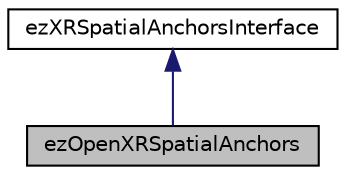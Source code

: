 digraph "ezOpenXRSpatialAnchors"
{
 // LATEX_PDF_SIZE
  edge [fontname="Helvetica",fontsize="10",labelfontname="Helvetica",labelfontsize="10"];
  node [fontname="Helvetica",fontsize="10",shape=record];
  Node1 [label="ezOpenXRSpatialAnchors",height=0.2,width=0.4,color="black", fillcolor="grey75", style="filled", fontcolor="black",tooltip=" "];
  Node2 -> Node1 [dir="back",color="midnightblue",fontsize="10",style="solid",fontname="Helvetica"];
  Node2 [label="ezXRSpatialAnchorsInterface",height=0.2,width=0.4,color="black", fillcolor="white", style="filled",URL="$da/dc8/classez_x_r_spatial_anchors_interface.htm",tooltip="XR spatial anchors interface."];
}
